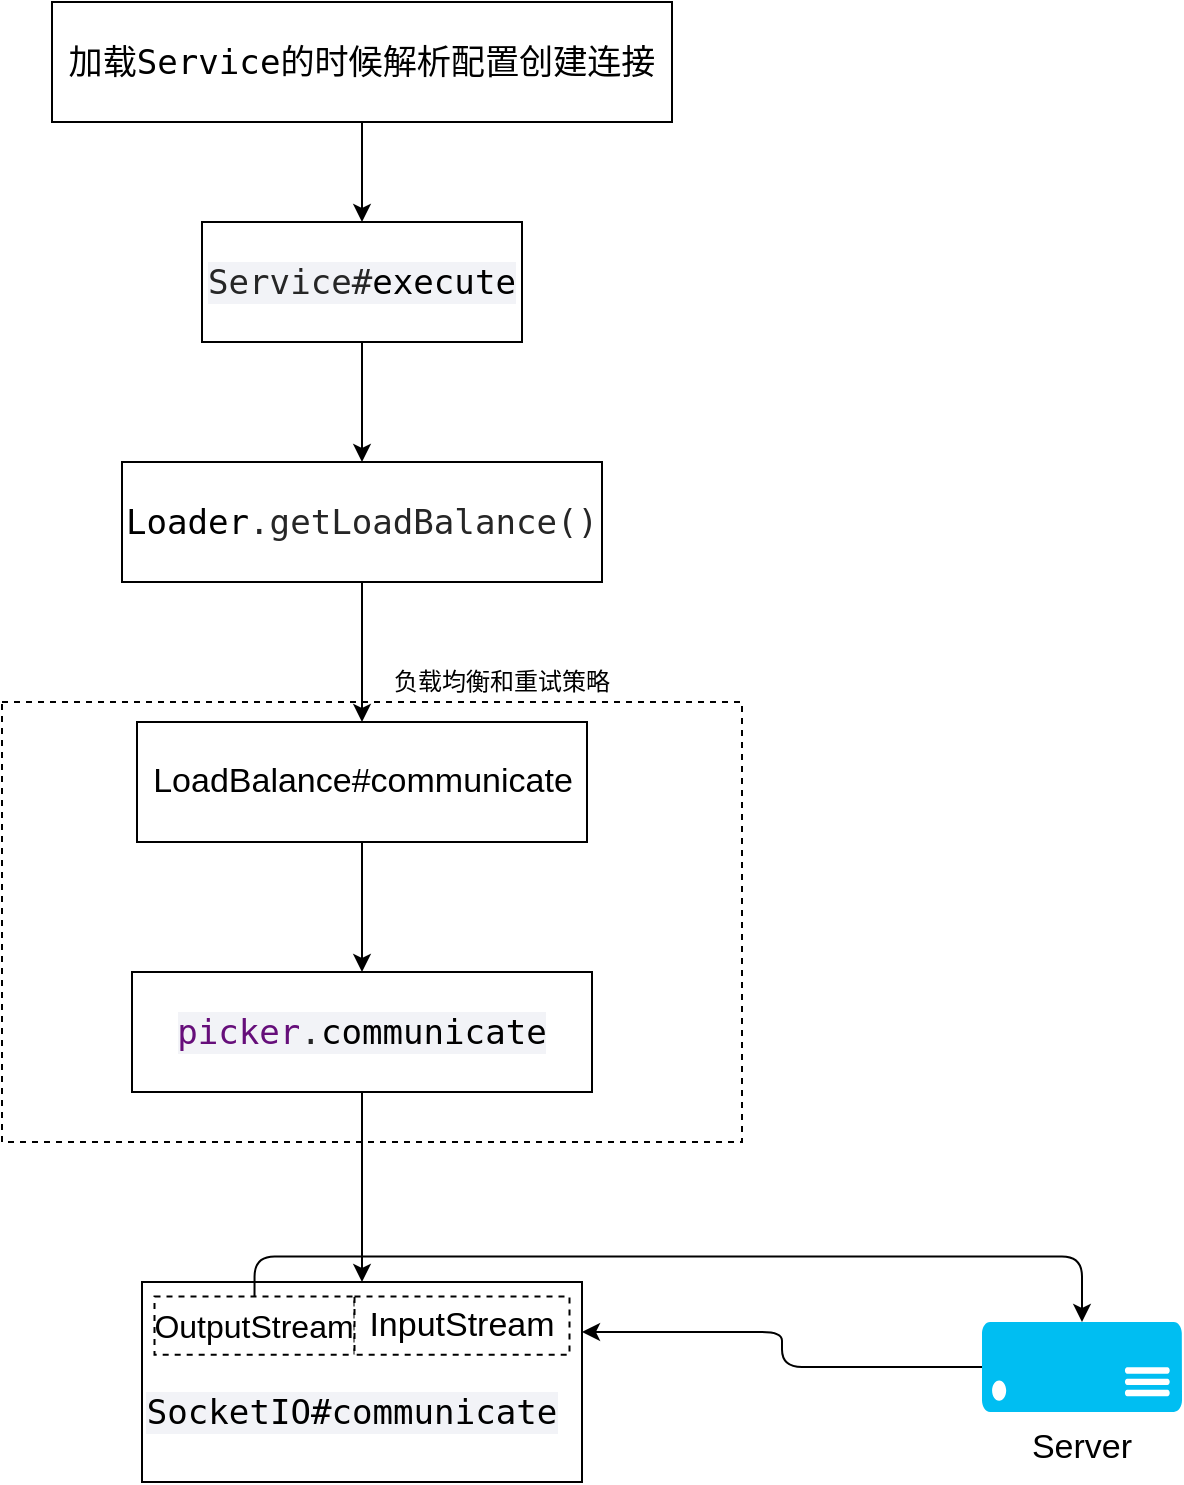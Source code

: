 <mxfile version="14.7.3" type="github">
  <diagram id="C5RBs43oDa-KdzZeNtuy" name="Page-1">
    <mxGraphModel dx="1182" dy="765" grid="1" gridSize="10" guides="1" tooltips="1" connect="1" arrows="1" fold="1" page="1" pageScale="1" pageWidth="827" pageHeight="1169" math="0" shadow="0">
      <root>
        <mxCell id="WIyWlLk6GJQsqaUBKTNV-0" />
        <mxCell id="WIyWlLk6GJQsqaUBKTNV-1" parent="WIyWlLk6GJQsqaUBKTNV-0" />
        <mxCell id="ji1JhoX9aw4-4HObb1kB-11" value="" style="rounded=0;whiteSpace=wrap;html=1;sketch=0;dashed=1;" vertex="1" parent="WIyWlLk6GJQsqaUBKTNV-1">
          <mxGeometry x="60" y="470" width="370" height="220" as="geometry" />
        </mxCell>
        <mxCell id="ji1JhoX9aw4-4HObb1kB-2" style="edgeStyle=orthogonalEdgeStyle;rounded=0;orthogonalLoop=1;jettySize=auto;html=1;entryX=0.5;entryY=0;entryDx=0;entryDy=0;" edge="1" parent="WIyWlLk6GJQsqaUBKTNV-1" source="ji1JhoX9aw4-4HObb1kB-0" target="ji1JhoX9aw4-4HObb1kB-1">
          <mxGeometry relative="1" as="geometry" />
        </mxCell>
        <mxCell id="ji1JhoX9aw4-4HObb1kB-0" value="&lt;pre style=&quot;color: rgb(255 , 255 , 255) ; font-family: &amp;#34;dejavu sans mono&amp;#34; , monospace ; font-size: 12.8pt&quot;&gt;&lt;pre style=&quot;color: rgb(38 , 38 , 38) ; font-family: &amp;#34;dejavu sans mono&amp;#34; , monospace ; font-size: 12.8pt&quot;&gt;&lt;span style=&quot;color: #000000&quot;&gt;加载Service的时候解析配置创建连接&lt;/span&gt;&lt;/pre&gt;&lt;/pre&gt;" style="rounded=0;whiteSpace=wrap;html=1;labelBackgroundColor=none;" vertex="1" parent="WIyWlLk6GJQsqaUBKTNV-1">
          <mxGeometry x="85" y="120" width="310" height="60" as="geometry" />
        </mxCell>
        <mxCell id="ji1JhoX9aw4-4HObb1kB-4" style="edgeStyle=orthogonalEdgeStyle;rounded=0;orthogonalLoop=1;jettySize=auto;html=1;entryX=0.5;entryY=0;entryDx=0;entryDy=0;" edge="1" parent="WIyWlLk6GJQsqaUBKTNV-1" source="ji1JhoX9aw4-4HObb1kB-1" target="ji1JhoX9aw4-4HObb1kB-3">
          <mxGeometry relative="1" as="geometry" />
        </mxCell>
        <mxCell id="ji1JhoX9aw4-4HObb1kB-1" value="&lt;pre style=&quot;background-color: #f2f3f7 ; color: #262626 ; font-family: &amp;#34;dejavu sans mono&amp;#34; , monospace ; font-size: 12.8pt&quot;&gt;Service#&lt;span style=&quot;color: #000000&quot;&gt;execute&lt;/span&gt;&lt;/pre&gt;" style="rounded=0;whiteSpace=wrap;html=1;" vertex="1" parent="WIyWlLk6GJQsqaUBKTNV-1">
          <mxGeometry x="160" y="230" width="160" height="60" as="geometry" />
        </mxCell>
        <mxCell id="ji1JhoX9aw4-4HObb1kB-6" style="edgeStyle=orthogonalEdgeStyle;curved=0;rounded=1;sketch=0;orthogonalLoop=1;jettySize=auto;html=1;entryX=0.5;entryY=0;entryDx=0;entryDy=0;" edge="1" parent="WIyWlLk6GJQsqaUBKTNV-1" source="ji1JhoX9aw4-4HObb1kB-3" target="ji1JhoX9aw4-4HObb1kB-5">
          <mxGeometry relative="1" as="geometry" />
        </mxCell>
        <mxCell id="ji1JhoX9aw4-4HObb1kB-3" value="&lt;pre style=&quot;color: rgb(38 , 38 , 38) ; font-family: &amp;#34;dejavu sans mono&amp;#34; , monospace ; font-size: 12.8pt&quot;&gt;&lt;span style=&quot;background-color: rgb(255 , 255 , 255)&quot;&gt;&lt;span style=&quot;color: rgb(0 , 0 , 0)&quot;&gt;Loader&lt;/span&gt;.getLoadBalance()&lt;/span&gt;&lt;/pre&gt;" style="rounded=0;whiteSpace=wrap;html=1;" vertex="1" parent="WIyWlLk6GJQsqaUBKTNV-1">
          <mxGeometry x="120" y="350" width="240" height="60" as="geometry" />
        </mxCell>
        <mxCell id="ji1JhoX9aw4-4HObb1kB-8" style="edgeStyle=orthogonalEdgeStyle;curved=0;rounded=1;sketch=0;orthogonalLoop=1;jettySize=auto;html=1;entryX=0.5;entryY=0;entryDx=0;entryDy=0;" edge="1" parent="WIyWlLk6GJQsqaUBKTNV-1" source="ji1JhoX9aw4-4HObb1kB-5" target="ji1JhoX9aw4-4HObb1kB-7">
          <mxGeometry relative="1" as="geometry" />
        </mxCell>
        <mxCell id="ji1JhoX9aw4-4HObb1kB-5" value="&lt;font style=&quot;font-size: 17px&quot;&gt;LoadBalance#communicate&lt;/font&gt;" style="rounded=0;whiteSpace=wrap;html=1;sketch=0;" vertex="1" parent="WIyWlLk6GJQsqaUBKTNV-1">
          <mxGeometry x="127.5" y="480" width="225" height="60" as="geometry" />
        </mxCell>
        <mxCell id="ji1JhoX9aw4-4HObb1kB-10" style="edgeStyle=orthogonalEdgeStyle;curved=0;rounded=1;sketch=0;orthogonalLoop=1;jettySize=auto;html=1;" edge="1" parent="WIyWlLk6GJQsqaUBKTNV-1" source="ji1JhoX9aw4-4HObb1kB-7" target="ji1JhoX9aw4-4HObb1kB-9">
          <mxGeometry relative="1" as="geometry" />
        </mxCell>
        <mxCell id="ji1JhoX9aw4-4HObb1kB-7" value="&lt;pre style=&quot;background-color: #f2f3f7 ; color: #262626 ; font-family: &amp;#34;dejavu sans mono&amp;#34; , monospace ; font-size: 12.8pt&quot;&gt;&lt;span style=&quot;color: #660e7a&quot;&gt;picker&lt;/span&gt;.&lt;span style=&quot;color: #000000&quot;&gt;communicate&lt;/span&gt;&lt;/pre&gt;" style="rounded=0;whiteSpace=wrap;html=1;sketch=0;" vertex="1" parent="WIyWlLk6GJQsqaUBKTNV-1">
          <mxGeometry x="125" y="605" width="230" height="60" as="geometry" />
        </mxCell>
        <mxCell id="ji1JhoX9aw4-4HObb1kB-12" value="负载均衡和重试策略" style="text;html=1;strokeColor=none;fillColor=none;align=center;verticalAlign=middle;whiteSpace=wrap;rounded=0;dashed=1;sketch=0;" vertex="1" parent="WIyWlLk6GJQsqaUBKTNV-1">
          <mxGeometry x="250" y="450" width="120" height="20" as="geometry" />
        </mxCell>
        <mxCell id="ji1JhoX9aw4-4HObb1kB-26" style="edgeStyle=orthogonalEdgeStyle;curved=0;rounded=1;sketch=0;orthogonalLoop=1;jettySize=auto;html=1;fontSize=17;entryX=1;entryY=0.25;entryDx=0;entryDy=0;" edge="1" parent="WIyWlLk6GJQsqaUBKTNV-1" source="ji1JhoX9aw4-4HObb1kB-13" target="ji1JhoX9aw4-4HObb1kB-9">
          <mxGeometry relative="1" as="geometry">
            <mxPoint x="340" y="782" as="targetPoint" />
          </mxGeometry>
        </mxCell>
        <mxCell id="ji1JhoX9aw4-4HObb1kB-13" value="" style="verticalLabelPosition=bottom;html=1;verticalAlign=top;align=center;strokeColor=none;fillColor=#00BEF2;shape=mxgraph.azure.server;rounded=0;dashed=1;sketch=0;" vertex="1" parent="WIyWlLk6GJQsqaUBKTNV-1">
          <mxGeometry x="550" y="780" width="100" height="45" as="geometry" />
        </mxCell>
        <mxCell id="ji1JhoX9aw4-4HObb1kB-21" value="" style="group" vertex="1" connectable="0" parent="WIyWlLk6GJQsqaUBKTNV-1">
          <mxGeometry x="130" y="760" width="220" height="100" as="geometry" />
        </mxCell>
        <mxCell id="ji1JhoX9aw4-4HObb1kB-9" value="&lt;pre style=&quot;text-align: right ; background-color: rgb(242 , 243 , 247)&quot;&gt;&lt;font color=&quot;#262626&quot; face=&quot;DejaVu Sans Mono, monospace&quot;&gt;&lt;span style=&quot;font-size: 12.8pt&quot;&gt;&lt;br&gt;&lt;/span&gt;&lt;/font&gt;&lt;/pre&gt;" style="rounded=0;whiteSpace=wrap;html=1;sketch=0;" vertex="1" parent="ji1JhoX9aw4-4HObb1kB-21">
          <mxGeometry width="220" height="100" as="geometry" />
        </mxCell>
        <mxCell id="ji1JhoX9aw4-4HObb1kB-15" value="OutputStream" style="rounded=0;whiteSpace=wrap;html=1;dashed=1;sketch=0;fontSize=16;" vertex="1" parent="ji1JhoX9aw4-4HObb1kB-21">
          <mxGeometry x="6.25" y="7.273" width="100" height="29.091" as="geometry" />
        </mxCell>
        <mxCell id="ji1JhoX9aw4-4HObb1kB-18" value="InputStream" style="rounded=0;whiteSpace=wrap;html=1;dashed=1;sketch=0;fontSize=17;" vertex="1" parent="ji1JhoX9aw4-4HObb1kB-21">
          <mxGeometry x="106.25" y="7.273" width="107.5" height="29.091" as="geometry" />
        </mxCell>
        <mxCell id="ji1JhoX9aw4-4HObb1kB-22" value="&lt;pre style=&quot;font-size: 12px ; text-align: right ; background-color: rgb(242 , 243 , 247)&quot;&gt;&lt;font color=&quot;#000000&quot; face=&quot;DejaVu Sans Mono, monospace&quot;&gt;&lt;span style=&quot;font-size: 17.067px&quot;&gt;SocketIO#communicate&lt;/span&gt;&lt;/font&gt;&lt;/pre&gt;" style="text;html=1;strokeColor=none;fillColor=none;align=center;verticalAlign=middle;whiteSpace=wrap;rounded=0;dashed=1;sketch=0;fontSize=17;" vertex="1" parent="ji1JhoX9aw4-4HObb1kB-21">
          <mxGeometry x="20" y="58.182" width="170" height="14.545" as="geometry" />
        </mxCell>
        <mxCell id="ji1JhoX9aw4-4HObb1kB-27" style="edgeStyle=orthogonalEdgeStyle;curved=0;rounded=1;sketch=0;orthogonalLoop=1;jettySize=auto;html=1;entryX=0.5;entryY=0;entryDx=0;entryDy=0;entryPerimeter=0;fontSize=17;exitX=0.5;exitY=0;exitDx=0;exitDy=0;" edge="1" parent="WIyWlLk6GJQsqaUBKTNV-1" source="ji1JhoX9aw4-4HObb1kB-15" target="ji1JhoX9aw4-4HObb1kB-13">
          <mxGeometry relative="1" as="geometry" />
        </mxCell>
        <mxCell id="ji1JhoX9aw4-4HObb1kB-28" value="Server" style="text;html=1;strokeColor=none;fillColor=none;align=center;verticalAlign=middle;whiteSpace=wrap;rounded=0;dashed=1;sketch=0;fontSize=17;" vertex="1" parent="WIyWlLk6GJQsqaUBKTNV-1">
          <mxGeometry x="580" y="833" width="40" height="20" as="geometry" />
        </mxCell>
      </root>
    </mxGraphModel>
  </diagram>
</mxfile>
